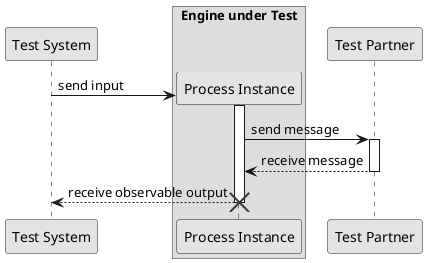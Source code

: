 @startuml

participant framework as "Test System"

box "Engine under Test"
	participant instance as "Process Instance"
end box

participant testpartner as "Test Partner"

create instance
framework as "Test System" -> instance  : send input
activate instance
instance  -> testpartner : send message
activate testpartner
testpartner --> instance : receive message
deactivate testpartner
instance --> framework : receive observable output
destroy instance

hide empty members
hide empty methods
hide circle

skinparam monochrome true
skinparam shadowing false
skinparam packageStyle rect
@enduml
